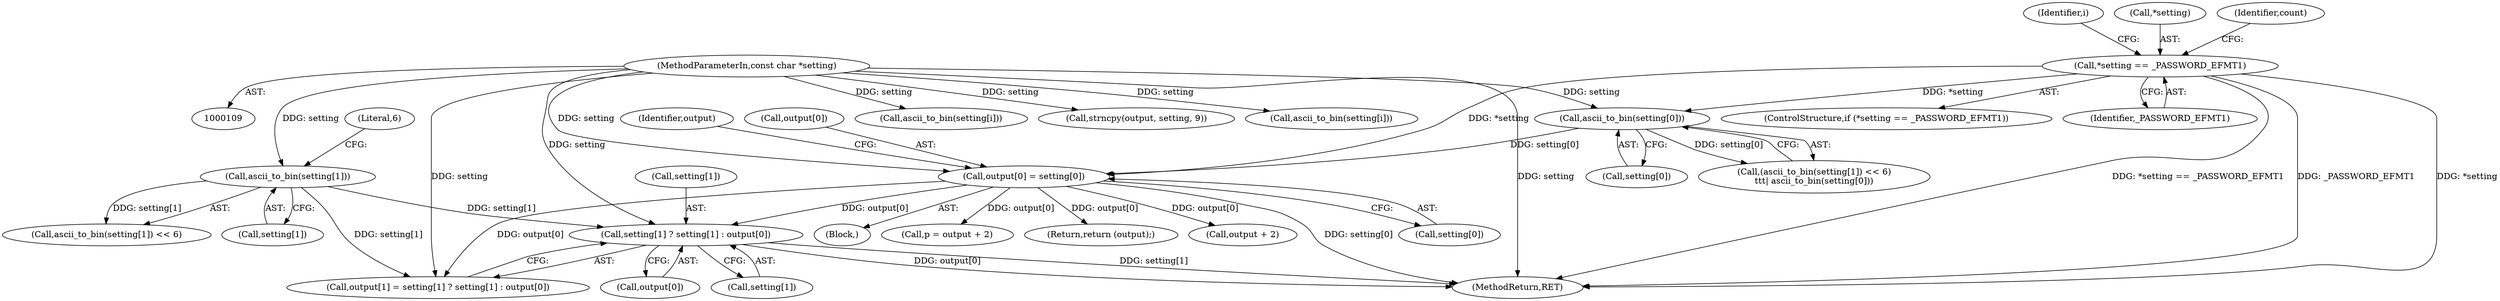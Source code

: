 digraph "0_postgresql_932ded2ed51e8333852e370c7a6dad75d9f236f9@pointer" {
"1000309" [label="(Call,setting[1] ? setting[1] : output[0])"];
"1000111" [label="(MethodParameterIn,const char *setting)"];
"1000289" [label="(Call,ascii_to_bin(setting[1]))"];
"1000298" [label="(Call,output[0] = setting[0])"];
"1000294" [label="(Call,ascii_to_bin(setting[0]))"];
"1000162" [label="(Call,*setting == _PASSWORD_EFMT1)"];
"1000161" [label="(ControlStructure,if (*setting == _PASSWORD_EFMT1))"];
"1000170" [label="(Identifier,i)"];
"1000165" [label="(Identifier,_PASSWORD_EFMT1)"];
"1000302" [label="(Call,setting[0])"];
"1000183" [label="(Call,ascii_to_bin(setting[i]))"];
"1000163" [label="(Call,*setting)"];
"1000289" [label="(Call,ascii_to_bin(setting[1]))"];
"1000316" [label="(Call,output[0])"];
"1000293" [label="(Literal,6)"];
"1000310" [label="(Call,setting[1])"];
"1000287" [label="(Call,(ascii_to_bin(setting[1]) << 6)\n\t\t\t| ascii_to_bin(setting[0]))"];
"1000298" [label="(Call,output[0] = setting[0])"];
"1000265" [label="(Call,strncpy(output, setting, 9))"];
"1000281" [label="(Block,)"];
"1000319" [label="(Call,p = output + 2)"];
"1000295" [label="(Call,setting[0])"];
"1000477" [label="(Return,return (output);)"];
"1000162" [label="(Call,*setting == _PASSWORD_EFMT1)"];
"1000309" [label="(Call,setting[1] ? setting[1] : output[0])"];
"1000299" [label="(Call,output[0])"];
"1000288" [label="(Call,ascii_to_bin(setting[1]) << 6)"];
"1000307" [label="(Identifier,output)"];
"1000479" [label="(MethodReturn,RET)"];
"1000283" [label="(Identifier,count)"];
"1000321" [label="(Call,output + 2)"];
"1000313" [label="(Call,setting[1])"];
"1000208" [label="(Call,ascii_to_bin(setting[i]))"];
"1000294" [label="(Call,ascii_to_bin(setting[0]))"];
"1000290" [label="(Call,setting[1])"];
"1000305" [label="(Call,output[1] = setting[1] ? setting[1] : output[0])"];
"1000111" [label="(MethodParameterIn,const char *setting)"];
"1000309" -> "1000305"  [label="AST: "];
"1000309" -> "1000313"  [label="CFG: "];
"1000309" -> "1000316"  [label="CFG: "];
"1000310" -> "1000309"  [label="AST: "];
"1000313" -> "1000309"  [label="AST: "];
"1000316" -> "1000309"  [label="AST: "];
"1000305" -> "1000309"  [label="CFG: "];
"1000309" -> "1000479"  [label="DDG: setting[1]"];
"1000309" -> "1000479"  [label="DDG: output[0]"];
"1000111" -> "1000309"  [label="DDG: setting"];
"1000289" -> "1000309"  [label="DDG: setting[1]"];
"1000298" -> "1000309"  [label="DDG: output[0]"];
"1000111" -> "1000109"  [label="AST: "];
"1000111" -> "1000479"  [label="DDG: setting"];
"1000111" -> "1000183"  [label="DDG: setting"];
"1000111" -> "1000208"  [label="DDG: setting"];
"1000111" -> "1000265"  [label="DDG: setting"];
"1000111" -> "1000289"  [label="DDG: setting"];
"1000111" -> "1000294"  [label="DDG: setting"];
"1000111" -> "1000298"  [label="DDG: setting"];
"1000111" -> "1000305"  [label="DDG: setting"];
"1000289" -> "1000288"  [label="AST: "];
"1000289" -> "1000290"  [label="CFG: "];
"1000290" -> "1000289"  [label="AST: "];
"1000293" -> "1000289"  [label="CFG: "];
"1000289" -> "1000288"  [label="DDG: setting[1]"];
"1000289" -> "1000305"  [label="DDG: setting[1]"];
"1000298" -> "1000281"  [label="AST: "];
"1000298" -> "1000302"  [label="CFG: "];
"1000299" -> "1000298"  [label="AST: "];
"1000302" -> "1000298"  [label="AST: "];
"1000307" -> "1000298"  [label="CFG: "];
"1000298" -> "1000479"  [label="DDG: setting[0]"];
"1000294" -> "1000298"  [label="DDG: setting[0]"];
"1000162" -> "1000298"  [label="DDG: *setting"];
"1000298" -> "1000305"  [label="DDG: output[0]"];
"1000298" -> "1000319"  [label="DDG: output[0]"];
"1000298" -> "1000321"  [label="DDG: output[0]"];
"1000298" -> "1000477"  [label="DDG: output[0]"];
"1000294" -> "1000287"  [label="AST: "];
"1000294" -> "1000295"  [label="CFG: "];
"1000295" -> "1000294"  [label="AST: "];
"1000287" -> "1000294"  [label="CFG: "];
"1000294" -> "1000287"  [label="DDG: setting[0]"];
"1000162" -> "1000294"  [label="DDG: *setting"];
"1000162" -> "1000161"  [label="AST: "];
"1000162" -> "1000165"  [label="CFG: "];
"1000163" -> "1000162"  [label="AST: "];
"1000165" -> "1000162"  [label="AST: "];
"1000170" -> "1000162"  [label="CFG: "];
"1000283" -> "1000162"  [label="CFG: "];
"1000162" -> "1000479"  [label="DDG: *setting"];
"1000162" -> "1000479"  [label="DDG: *setting == _PASSWORD_EFMT1"];
"1000162" -> "1000479"  [label="DDG: _PASSWORD_EFMT1"];
}
